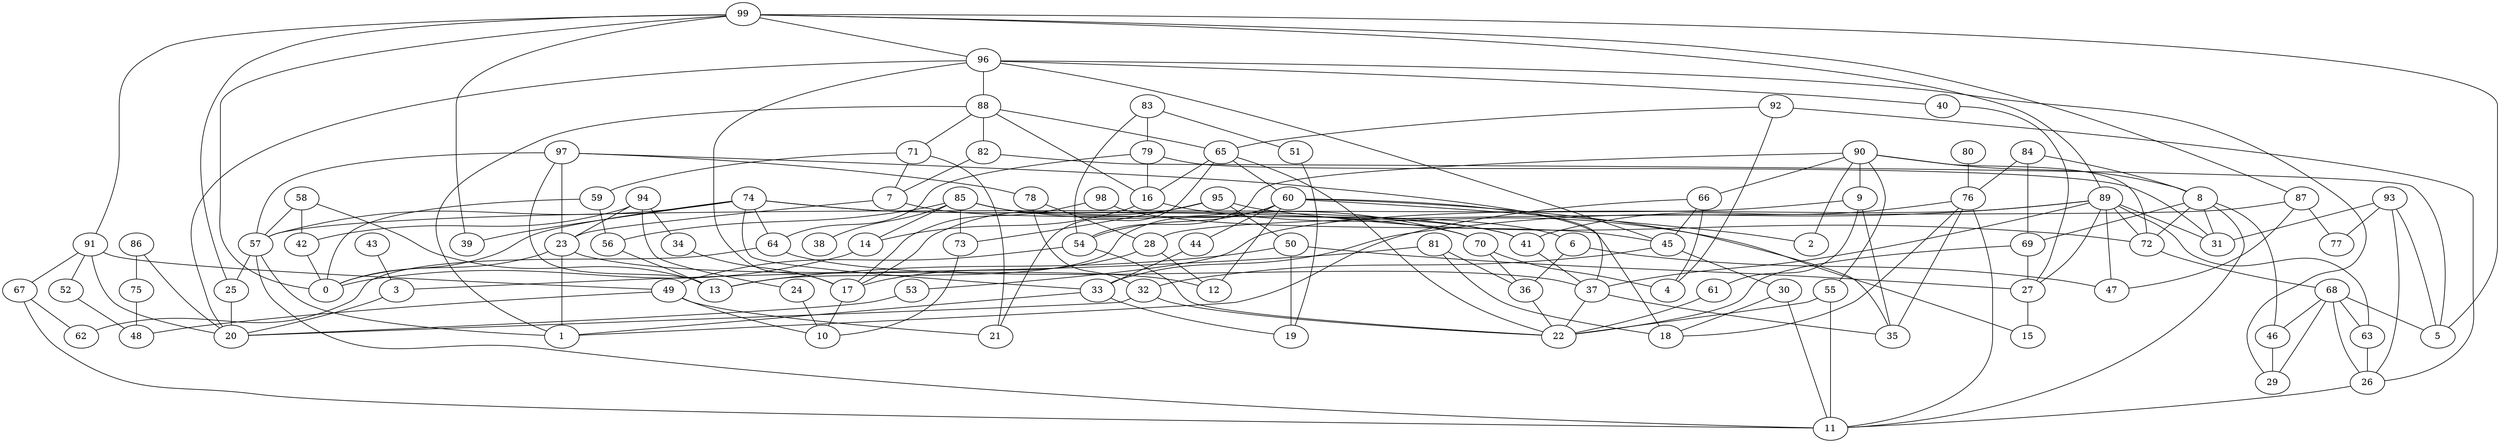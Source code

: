 digraph GG_graph {

subgraph G_graph {
edge [color = black]
"71" -> "7" [dir = none]
"82" -> "7" [dir = none]
"75" -> "48" [dir = none]
"42" -> "0" [dir = none]
"36" -> "22" [dir = none]
"97" -> "78" [dir = none]
"97" -> "57" [dir = none]
"16" -> "15" [dir = none]
"58" -> "57" [dir = none]
"30" -> "18" [dir = none]
"84" -> "76" [dir = none]
"80" -> "76" [dir = none]
"87" -> "28" [dir = none]
"66" -> "45" [dir = none]
"83" -> "51" [dir = none]
"9" -> "35" [dir = none]
"92" -> "4" [dir = none]
"92" -> "26" [dir = none]
"98" -> "17" [dir = none]
"89" -> "47" [dir = none]
"89" -> "37" [dir = none]
"89" -> "27" [dir = none]
"89" -> "31" [dir = none]
"89" -> "33" [dir = none]
"88" -> "16" [dir = none]
"88" -> "1" [dir = none]
"81" -> "18" [dir = none]
"95" -> "73" [dir = none]
"95" -> "17" [dir = none]
"91" -> "52" [dir = none]
"91" -> "49" [dir = none]
"91" -> "67" [dir = none]
"91" -> "20" [dir = none]
"37" -> "22" [dir = none]
"72" -> "68" [dir = none]
"53" -> "20" [dir = none]
"50" -> "27" [dir = none]
"59" -> "56" [dir = none]
"59" -> "0" [dir = none]
"67" -> "62" [dir = none]
"90" -> "55" [dir = none]
"90" -> "2" [dir = none]
"90" -> "72" [dir = none]
"90" -> "8" [dir = none]
"28" -> "12" [dir = none]
"28" -> "17" [dir = none]
"17" -> "10" [dir = none]
"60" -> "35" [dir = none]
"60" -> "18" [dir = none]
"60" -> "13" [dir = none]
"60" -> "44" [dir = none]
"6" -> "47" [dir = none]
"33" -> "19" [dir = none]
"33" -> "1" [dir = none]
"76" -> "11" [dir = none]
"94" -> "24" [dir = none]
"94" -> "23" [dir = none]
"99" -> "25" [dir = none]
"99" -> "96" [dir = none]
"99" -> "89" [dir = none]
"79" -> "31" [dir = none]
"45" -> "32" [dir = none]
"57" -> "1" [dir = none]
"93" -> "5" [dir = none]
"93" -> "77" [dir = none]
"93" -> "26" [dir = none]
"93" -> "31" [dir = none]
"74" -> "64" [dir = none]
"74" -> "39" [dir = none]
"74" -> "70" [dir = none]
"74" -> "0" [dir = none]
"74" -> "33" [dir = none]
"86" -> "20" [dir = none]
"85" -> "38" [dir = none]
"85" -> "14" [dir = none]
"85" -> "70" [dir = none]
"65" -> "16" [dir = none]
"7" -> "41" [dir = none]
"7" -> "23" [dir = none]
"49" -> "21" [dir = none]
"49" -> "48" [dir = none]
"61" -> "22" [dir = none]
"54" -> "22" [dir = none]
"44" -> "33" [dir = none]
"8" -> "46" [dir = none]
"8" -> "69" [dir = none]
"8" -> "11" [dir = none]
"8" -> "31" [dir = none]
"3" -> "20" [dir = none]
"23" -> "1" [dir = none]
"51" -> "19" [dir = none]
"43" -> "3" [dir = none]
"96" -> "45" [dir = none]
"96" -> "17" [dir = none]
"96" -> "29" [dir = none]
"96" -> "40" [dir = none]
"96" -> "20" [dir = none]
"34" -> "17" [dir = none]
"63" -> "26" [dir = none]
"83" -> "79" [dir = none]
"86" -> "75" [dir = none]
"49" -> "10" [dir = none]
"90" -> "9" [dir = none]
"60" -> "54" [dir = none]
"68" -> "26" [dir = none]
"99" -> "5" [dir = none]
"32" -> "22" [dir = none]
"92" -> "65" [dir = none]
"95" -> "72" [dir = none]
"69" -> "27" [dir = none]
"14" -> "0" [dir = none]
"90" -> "66" [dir = none]
"90" -> "54" [dir = none]
"78" -> "32" [dir = none]
"66" -> "1" [dir = none]
"85" -> "73" [dir = none]
"99" -> "0" [dir = none]
"68" -> "5" [dir = none]
"26" -> "11" [dir = none]
"69" -> "22" [dir = none]
"71" -> "21" [dir = none]
"68" -> "46" [dir = none]
"85" -> "56" [dir = none]
"81" -> "36" [dir = none]
"32" -> "20" [dir = none]
"25" -> "20" [dir = none]
"83" -> "54" [dir = none]
"24" -> "10" [dir = none]
"67" -> "11" [dir = none]
"76" -> "35" [dir = none]
"9" -> "61" [dir = none]
"41" -> "37" [dir = none]
"6" -> "36" [dir = none]
"84" -> "8" [dir = none]
"58" -> "42" [dir = none]
"68" -> "63" [dir = none]
"87" -> "47" [dir = none]
"76" -> "18" [dir = none]
"40" -> "27" [dir = none]
"23" -> "12" [dir = none]
"88" -> "82" [dir = none]
"89" -> "53" [dir = none]
"58" -> "13" [dir = none]
"30" -> "11" [dir = none]
"46" -> "29" [dir = none]
"97" -> "37" [dir = none]
"74" -> "41" [dir = none]
"82" -> "5" [dir = none]
"97" -> "23" [dir = none]
"78" -> "28" [dir = none]
"85" -> "6" [dir = none]
"99" -> "91" [dir = none]
"74" -> "57" [dir = none]
"66" -> "4" [dir = none]
"65" -> "21" [dir = none]
"64" -> "37" [dir = none]
"79" -> "64" [dir = none]
"88" -> "71" [dir = none]
"79" -> "16" [dir = none]
"88" -> "65" [dir = none]
"55" -> "22" [dir = none]
"16" -> "14" [dir = none]
"60" -> "2" [dir = none]
"45" -> "30" [dir = none]
"55" -> "11" [dir = none]
"97" -> "13" [dir = none]
"94" -> "34" [dir = none]
"65" -> "22" [dir = none]
"37" -> "35" [dir = none]
"56" -> "13" [dir = none]
"57" -> "25" [dir = none]
"98" -> "45" [dir = none]
"84" -> "69" [dir = none]
"50" -> "19" [dir = none]
"81" -> "3" [dir = none]
"27" -> "15" [dir = none]
"70" -> "4" [dir = none]
"87" -> "77" [dir = none]
"99" -> "39" [dir = none]
"8" -> "72" [dir = none]
"76" -> "41" [dir = none]
"73" -> "10" [dir = none]
"94" -> "42" [dir = none]
"52" -> "48" [dir = none]
"54" -> "49" [dir = none]
"9" -> "57" [dir = none]
"68" -> "29" [dir = none]
"89" -> "63" [dir = none]
"57" -> "11" [dir = none]
"64" -> "62" [dir = none]
"96" -> "88" [dir = none]
"70" -> "36" [dir = none]
"95" -> "50" [dir = none]
"71" -> "59" [dir = none]
"99" -> "87" [dir = none]
"23" -> "0" [dir = none]
"89" -> "72" [dir = none]
"50" -> "13" [dir = none]
"60" -> "12" [dir = none]
"65" -> "60" [dir = none]
}

}
